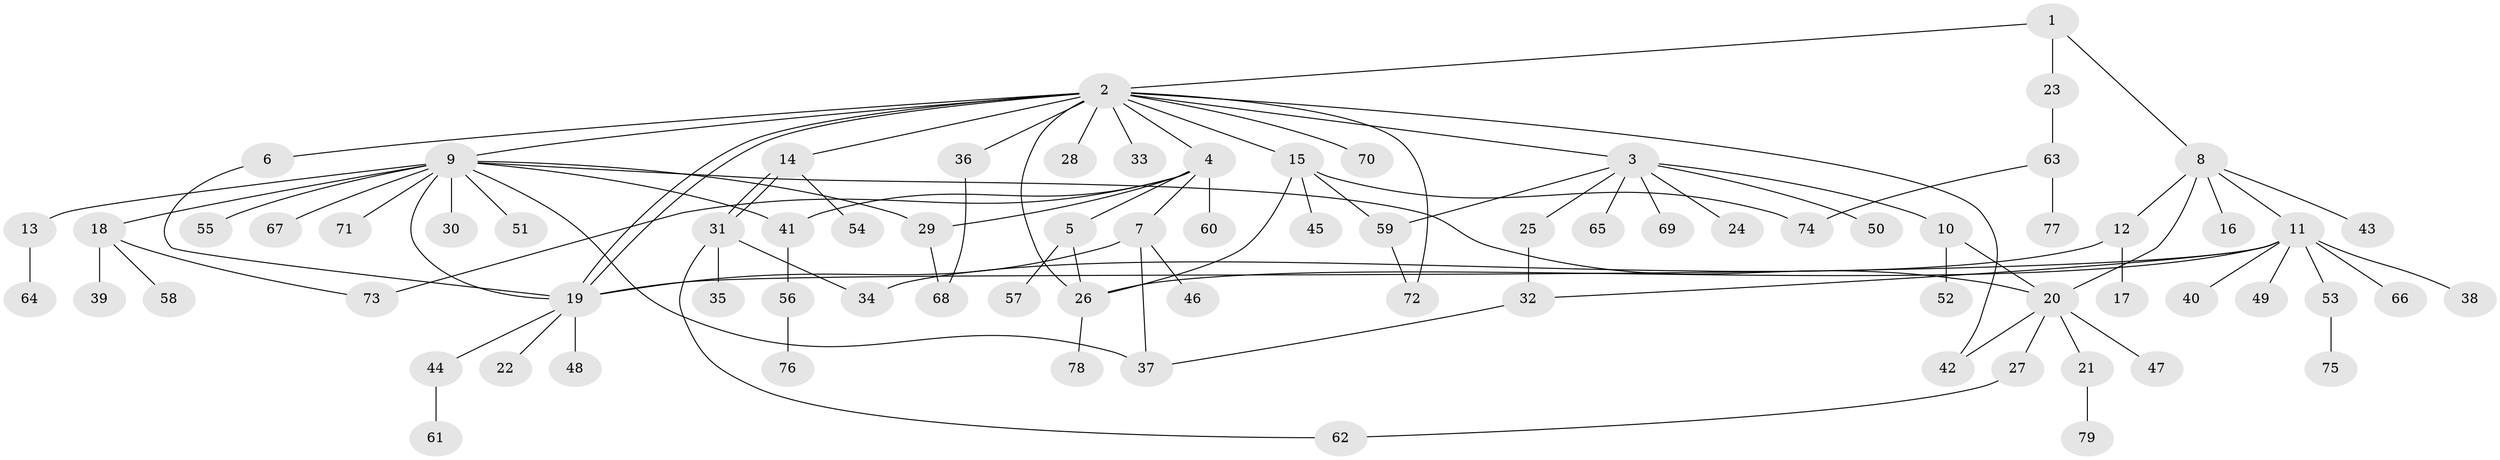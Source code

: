 // Generated by graph-tools (version 1.1) at 2025/35/03/09/25 02:35:29]
// undirected, 79 vertices, 102 edges
graph export_dot {
graph [start="1"]
  node [color=gray90,style=filled];
  1;
  2;
  3;
  4;
  5;
  6;
  7;
  8;
  9;
  10;
  11;
  12;
  13;
  14;
  15;
  16;
  17;
  18;
  19;
  20;
  21;
  22;
  23;
  24;
  25;
  26;
  27;
  28;
  29;
  30;
  31;
  32;
  33;
  34;
  35;
  36;
  37;
  38;
  39;
  40;
  41;
  42;
  43;
  44;
  45;
  46;
  47;
  48;
  49;
  50;
  51;
  52;
  53;
  54;
  55;
  56;
  57;
  58;
  59;
  60;
  61;
  62;
  63;
  64;
  65;
  66;
  67;
  68;
  69;
  70;
  71;
  72;
  73;
  74;
  75;
  76;
  77;
  78;
  79;
  1 -- 2;
  1 -- 8;
  1 -- 23;
  2 -- 3;
  2 -- 4;
  2 -- 6;
  2 -- 9;
  2 -- 14;
  2 -- 15;
  2 -- 19;
  2 -- 19;
  2 -- 26;
  2 -- 28;
  2 -- 33;
  2 -- 36;
  2 -- 42;
  2 -- 70;
  2 -- 72;
  3 -- 10;
  3 -- 24;
  3 -- 25;
  3 -- 50;
  3 -- 59;
  3 -- 65;
  3 -- 69;
  4 -- 5;
  4 -- 7;
  4 -- 29;
  4 -- 41;
  4 -- 60;
  4 -- 73;
  5 -- 26;
  5 -- 57;
  6 -- 19;
  7 -- 19;
  7 -- 37;
  7 -- 46;
  8 -- 11;
  8 -- 12;
  8 -- 16;
  8 -- 20;
  8 -- 43;
  9 -- 13;
  9 -- 18;
  9 -- 19;
  9 -- 20;
  9 -- 29;
  9 -- 30;
  9 -- 37;
  9 -- 41;
  9 -- 51;
  9 -- 55;
  9 -- 67;
  9 -- 71;
  10 -- 20;
  10 -- 52;
  11 -- 19;
  11 -- 26;
  11 -- 32;
  11 -- 38;
  11 -- 40;
  11 -- 49;
  11 -- 53;
  11 -- 66;
  12 -- 17;
  12 -- 34;
  13 -- 64;
  14 -- 31;
  14 -- 31;
  14 -- 54;
  15 -- 26;
  15 -- 45;
  15 -- 59;
  15 -- 74;
  18 -- 39;
  18 -- 58;
  18 -- 73;
  19 -- 22;
  19 -- 44;
  19 -- 48;
  20 -- 21;
  20 -- 27;
  20 -- 42;
  20 -- 47;
  21 -- 79;
  23 -- 63;
  25 -- 32;
  26 -- 78;
  27 -- 62;
  29 -- 68;
  31 -- 34;
  31 -- 35;
  31 -- 62;
  32 -- 37;
  36 -- 68;
  41 -- 56;
  44 -- 61;
  53 -- 75;
  56 -- 76;
  59 -- 72;
  63 -- 74;
  63 -- 77;
}
